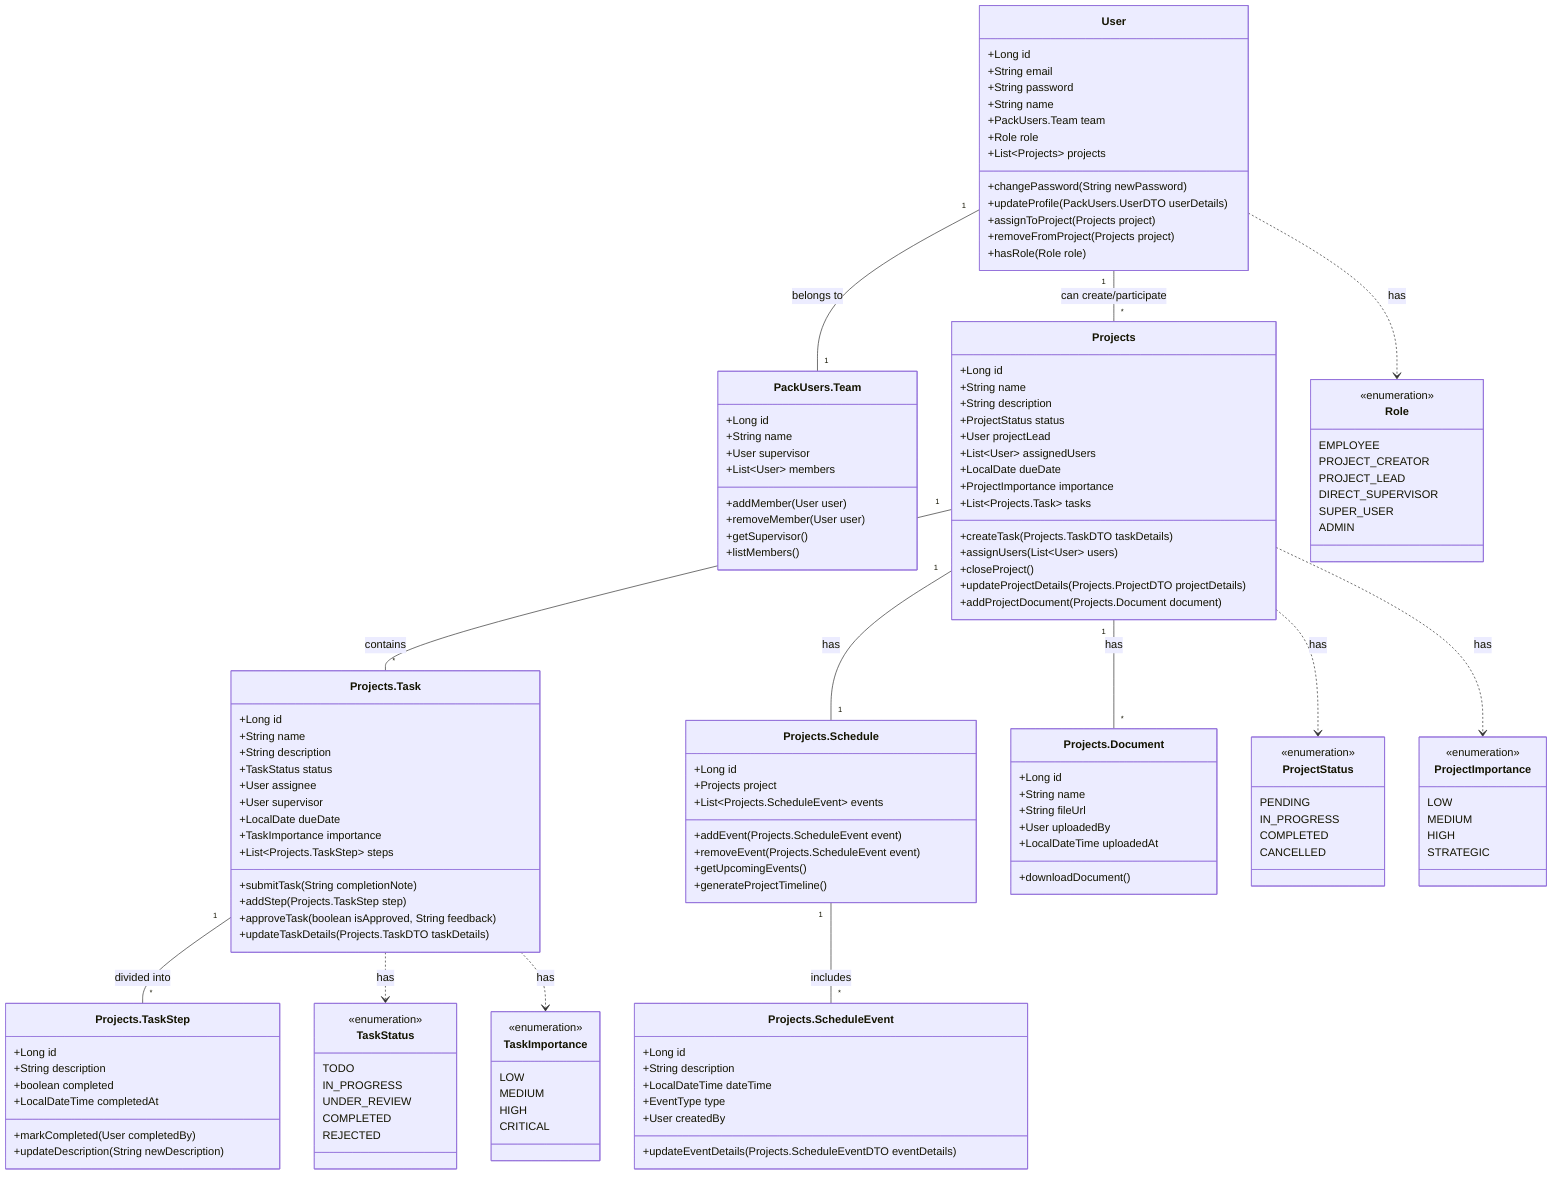 classDiagram
    class User {
        +Long id
        +String email
        +String password
        +String name
        +PackUsers.Team team
        +Role role
        +List~Projects~ projects
        +changePassword(String newPassword)
        +updateProfile(PackUsers.UserDTO userDetails)
        +assignToProject(Projects project)
        +removeFromProject(Projects project)
        +hasRole(Role role)
    }

    class PackUsers.Team {
        +Long id
        +String name
        +User supervisor
        +List~User~ members
        +addMember(User user)
        +removeMember(User user)
        +getSupervisor()
        +listMembers()
    }

    class Projects {
        +Long id
        +String name
        +String description
        +ProjectStatus status
        +User projectLead
        +List~User~ assignedUsers
        +LocalDate dueDate
        +ProjectImportance importance
        +List~Projects.Task~ tasks
        +createTask(Projects.TaskDTO taskDetails)
        +assignUsers(List~User~ users)
        +closeProject()
        +updateProjectDetails(Projects.ProjectDTO projectDetails)
        +addProjectDocument(Projects.Document document)
    }

    class Projects.Task {
        +Long id
        +String name
        +String description
        +TaskStatus status
        +User assignee
        +User supervisor
        +LocalDate dueDate
        +TaskImportance importance
        +List~Projects.TaskStep~ steps
        +submitTask(String completionNote)
        +addStep(Projects.TaskStep step)
        +approveTask(boolean isApproved, String feedback)
        +updateTaskDetails(Projects.TaskDTO taskDetails)
    }

    class Projects.TaskStep {
        +Long id
        +String description
        +boolean completed
        +LocalDateTime completedAt
        +markCompleted(User completedBy)
        +updateDescription(String newDescription)
    }

    class Projects.Schedule {
        +Long id
        +Projects project
        +List~Projects.ScheduleEvent~ events
        +addEvent(Projects.ScheduleEvent event)
        +removeEvent(Projects.ScheduleEvent event)
        +getUpcomingEvents()
        +generateProjectTimeline()
    }

    class Projects.ScheduleEvent {
        +Long id
        +String description
        +LocalDateTime dateTime
        +EventType type
        +User createdBy
        +updateEventDetails(Projects.ScheduleEventDTO eventDetails)
    }

    class Projects.Document {
        +Long id
        +String name
        +String fileUrl
        +User uploadedBy
        +LocalDateTime uploadedAt
        +downloadDocument()
    }

    class Role {
        <<enumeration>>
        EMPLOYEE
        PROJECT_CREATOR
        PROJECT_LEAD
        DIRECT_SUPERVISOR
        SUPER_USER
        ADMIN
    }

    class ProjectStatus {
        <<enumeration>>
        PENDING
        IN_PROGRESS
        COMPLETED
        CANCELLED
    }

    class TaskStatus {
        <<enumeration>>
        TODO
        IN_PROGRESS
        UNDER_REVIEW
        COMPLETED
        REJECTED
    }

    class TaskImportance {
        <<enumeration>>
        LOW
        MEDIUM
        HIGH
        CRITICAL
    }

    class ProjectImportance {
        <<enumeration>>
        LOW
        MEDIUM
        HIGH
        STRATEGIC
    }

    User "1" -- "1" PackUsers.Team : belongs to
    User "1" -- "*" Projects : can create/participate
    Projects "1" -- "*" Projects.Task : contains
    Projects.Task "1" -- "*" Projects.TaskStep : divided into
    Projects "1" -- "1" Projects.Schedule : has
    Projects.Schedule "1" -- "*" Projects.ScheduleEvent : includes
    Projects "1" -- "*" Projects.Document : has
    User ..> Role : has
    Projects ..> ProjectStatus : has
    Projects.Task ..> TaskStatus : has
    Projects.Task ..> TaskImportance : has
    Projects ..> ProjectImportance : has